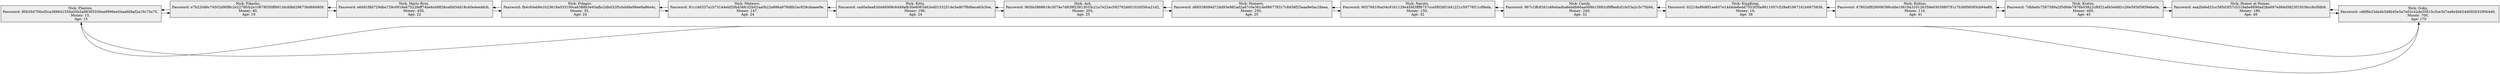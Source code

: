 digraph G {
rankdir=LR;
node [shape=box, color=black , style=filled, fillcolor=gray93];
Node0[label="Nick: Planton, \nPassword: 80b594700cd5ca389641550a05b5a88365550ea9996ee54aa608af2a19c75a75, \nMoney: 15, \nAge: 15"];
Node1[label="Nick: Pikachu, \nPassword: e7b220d6c74502d90f8c2e2278fcb2e10678550ff4913dcfd8d296736d684809, \nMoney: 40, \nAge: 19"];
Node2[label="Nick: Mario Bros, \nPassword: e6d91f8d729dba729c0916e67522feff74be6cb8828cafd45dd18c40e4eeddcb, \nMoney: 450, \nAge: 22"];
Node3[label="Nick: Folagor, \nPassword: fb4c64eb8e1b23619a033100ca6388b3e93afbc2dbd32f5cbd48a99ee9a86e4c, \nMoney: 35, \nAge: 24"];
Node4[label="Nick: Meteoro, \nPassword: 81c16d337a1b73144ebf20b45661f2b02aa0b22e886a978d6b2ec929cdaaee9e, \nMoney: 147, \nAge: 24"];
Node5[label="Nick: Kitty, \nPassword: ca40adea83d446068c6d49afb30e6063462ed01532514e3ed67f9d6eca63c5ee, \nMoney: 190, \nAge: 24"];
Node6[label="Nick: Ash, \nPassword: 9b5fa5888616c3074e7d939f23813033c21a7e22ac592792dd0102d55fca21d2, \nMoney: 205, \nAge: 25"];
Node7[label="Nick: Homero, \nPassword: d6b538094d72dd93e982ad2a67c0e361de986778317c8456f25aaa9e0ac28aea, \nMoney: 250, \nAge: 25"];
Node8[label="Nick: Naruto, \nPassword: 80376810ba54c9161129e45fd3fff8757cca5f026f1d41221c59776f11c8feda, \nMoney: 150, \nAge: 32"];
Node9[label="Nick: Candy, \nPassword: 967c1ffc9261c66ebadba6ebdb66aa008b15892cf9ffeafcd1fe53a2c5c75b9d, \nMoney: 240, \nAge: 32"];
Node10[label="Nick: KingKong, \nPassword: 02218a98d6f1ee657e14d4de6edd7553f30a9811007c528e81967161b0675636, \nMoney: 19, \nAge: 36"];
Node11[label="Nick: Rubius, \nPassword: 47802df926006396cdde10619a320126359e0303980781c7b36f06585cb94e80, \nMoney: 110, \nAge: 41"];
Node12[label="Nick: Kratos, \nPassword: 7dbbe0c7587589a2f5d9de7976b03822cf6f21a6b5ebfd1c26e593d5959ebe0e, \nMoney: 400, \nAge: 45"];
Node13[label="Nick: Homer el Homer, \nPassword: eaa2bded32cc585d3f37c5319abe8890ad28a697ed66d5823f10536cc9c0fdb9, \nMoney: 180, \nAge: 48"];
Node14[label="Nick: Goku, \nPassword: cd6f8e23da4b348b45e5a7e02c42de35615c3ce3d7ea6e4b624d09263290b4d0, \nMoney: 700, \nAge: 170"];
Node0->Node1;
Node1->Node0;
Node1->Node2;
Node2->Node1;
Node2->Node3;
Node3->Node2;
Node3->Node4;
Node4->Node3;
Node4->Node5;
Node5->Node4;
Node5->Node6;
Node6->Node5;
Node6->Node7;
Node7->Node6;
Node7->Node8;
Node8->Node7;
Node8->Node9;
Node9->Node8;
Node9->Node10;
Node10->Node9;
Node10->Node11;
Node11->Node10;
Node11->Node12;
Node12->Node11;
Node12->Node13;
Node13->Node12;
Node13->Node14;
Node14->Node13;
Node14:s->Node0:s;
Node0:s->Node14:s;
}